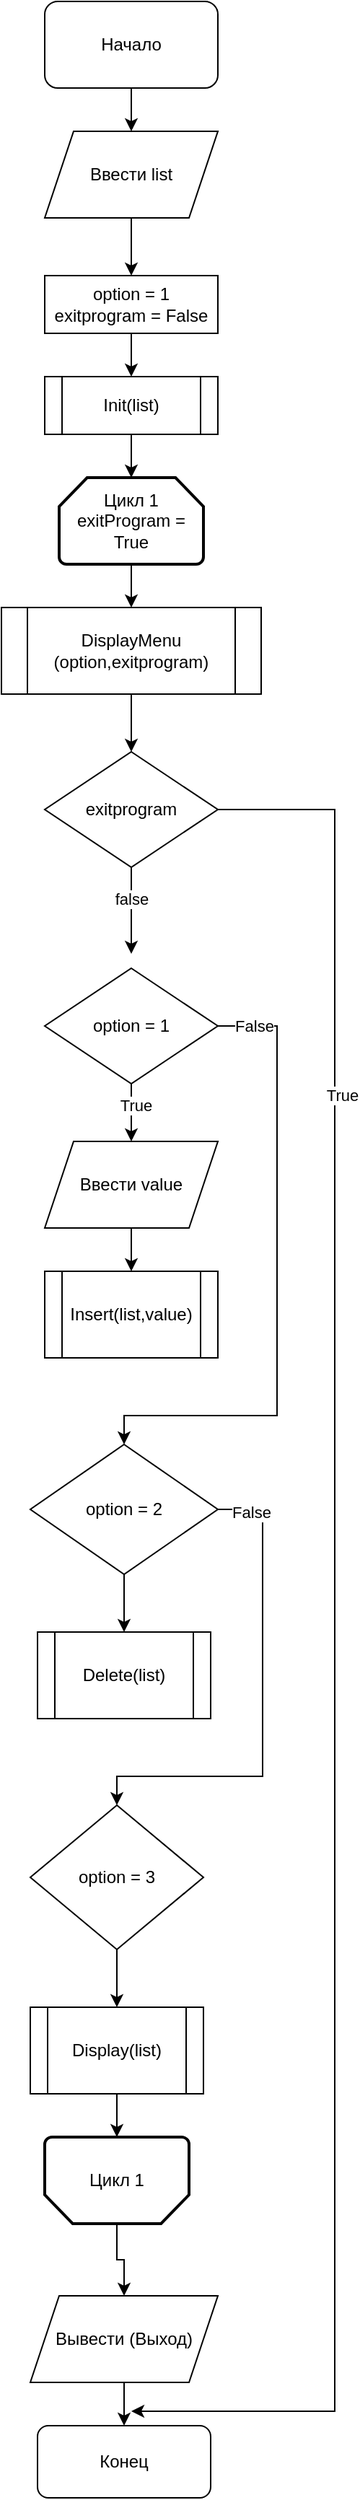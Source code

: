 <mxfile version="26.1.1">
  <diagram name="Страница — 1" id="hi3maOYxdtd5-xxtNOdB">
    <mxGraphModel dx="1114" dy="600" grid="1" gridSize="10" guides="1" tooltips="1" connect="1" arrows="1" fold="1" page="1" pageScale="1" pageWidth="827" pageHeight="1169" math="0" shadow="0">
      <root>
        <mxCell id="0" />
        <mxCell id="1" parent="0" />
        <mxCell id="aCRJITWJ9ehhxMidwkCk-117" style="edgeStyle=orthogonalEdgeStyle;rounded=0;orthogonalLoop=1;jettySize=auto;html=1;" edge="1" parent="1" source="aCRJITWJ9ehhxMidwkCk-116" target="aCRJITWJ9ehhxMidwkCk-118">
          <mxGeometry relative="1" as="geometry">
            <mxPoint x="390" y="130" as="targetPoint" />
          </mxGeometry>
        </mxCell>
        <mxCell id="aCRJITWJ9ehhxMidwkCk-116" value="Начало" style="rounded=1;whiteSpace=wrap;html=1;" vertex="1" parent="1">
          <mxGeometry x="330" y="10" width="120" height="60" as="geometry" />
        </mxCell>
        <mxCell id="aCRJITWJ9ehhxMidwkCk-119" style="edgeStyle=orthogonalEdgeStyle;rounded=0;orthogonalLoop=1;jettySize=auto;html=1;" edge="1" parent="1" source="aCRJITWJ9ehhxMidwkCk-118" target="aCRJITWJ9ehhxMidwkCk-120">
          <mxGeometry relative="1" as="geometry">
            <mxPoint x="390" y="200" as="targetPoint" />
          </mxGeometry>
        </mxCell>
        <mxCell id="aCRJITWJ9ehhxMidwkCk-118" value="Ввести list" style="shape=parallelogram;perimeter=parallelogramPerimeter;whiteSpace=wrap;html=1;fixedSize=1;" vertex="1" parent="1">
          <mxGeometry x="330" y="100" width="120" height="60" as="geometry" />
        </mxCell>
        <mxCell id="aCRJITWJ9ehhxMidwkCk-121" style="edgeStyle=orthogonalEdgeStyle;rounded=0;orthogonalLoop=1;jettySize=auto;html=1;" edge="1" parent="1" source="aCRJITWJ9ehhxMidwkCk-120" target="aCRJITWJ9ehhxMidwkCk-122">
          <mxGeometry relative="1" as="geometry">
            <mxPoint x="390" y="270" as="targetPoint" />
          </mxGeometry>
        </mxCell>
        <mxCell id="aCRJITWJ9ehhxMidwkCk-120" value="option = 1&lt;div&gt;exitprogram = False&lt;/div&gt;" style="rounded=0;whiteSpace=wrap;html=1;" vertex="1" parent="1">
          <mxGeometry x="330" y="200" width="120" height="40" as="geometry" />
        </mxCell>
        <mxCell id="aCRJITWJ9ehhxMidwkCk-123" style="edgeStyle=orthogonalEdgeStyle;rounded=0;orthogonalLoop=1;jettySize=auto;html=1;" edge="1" parent="1" source="aCRJITWJ9ehhxMidwkCk-122" target="aCRJITWJ9ehhxMidwkCk-124">
          <mxGeometry relative="1" as="geometry">
            <mxPoint x="390" y="370" as="targetPoint" />
          </mxGeometry>
        </mxCell>
        <mxCell id="aCRJITWJ9ehhxMidwkCk-122" value="Init(list)" style="shape=process;whiteSpace=wrap;html=1;backgroundOutline=1;" vertex="1" parent="1">
          <mxGeometry x="330" y="270" width="120" height="40" as="geometry" />
        </mxCell>
        <mxCell id="aCRJITWJ9ehhxMidwkCk-125" style="edgeStyle=orthogonalEdgeStyle;rounded=0;orthogonalLoop=1;jettySize=auto;html=1;" edge="1" parent="1" source="aCRJITWJ9ehhxMidwkCk-124" target="aCRJITWJ9ehhxMidwkCk-126">
          <mxGeometry relative="1" as="geometry">
            <mxPoint x="390" y="440" as="targetPoint" />
          </mxGeometry>
        </mxCell>
        <mxCell id="aCRJITWJ9ehhxMidwkCk-124" value="Цикл 1&lt;div&gt;exitProgram = True&lt;/div&gt;" style="strokeWidth=2;html=1;shape=mxgraph.flowchart.loop_limit;whiteSpace=wrap;" vertex="1" parent="1">
          <mxGeometry x="340" y="340" width="100" height="60" as="geometry" />
        </mxCell>
        <mxCell id="aCRJITWJ9ehhxMidwkCk-127" style="edgeStyle=orthogonalEdgeStyle;rounded=0;orthogonalLoop=1;jettySize=auto;html=1;" edge="1" parent="1" source="aCRJITWJ9ehhxMidwkCk-126" target="aCRJITWJ9ehhxMidwkCk-128">
          <mxGeometry relative="1" as="geometry">
            <mxPoint x="390" y="550" as="targetPoint" />
          </mxGeometry>
        </mxCell>
        <mxCell id="aCRJITWJ9ehhxMidwkCk-126" value="DisplayMenu&lt;div&gt;(option,exitprogram)&lt;/div&gt;" style="shape=process;whiteSpace=wrap;html=1;backgroundOutline=1;" vertex="1" parent="1">
          <mxGeometry x="300" y="430" width="180" height="60" as="geometry" />
        </mxCell>
        <mxCell id="aCRJITWJ9ehhxMidwkCk-129" style="edgeStyle=orthogonalEdgeStyle;rounded=0;orthogonalLoop=1;jettySize=auto;html=1;" edge="1" parent="1" source="aCRJITWJ9ehhxMidwkCk-128">
          <mxGeometry relative="1" as="geometry">
            <mxPoint x="390" y="670" as="targetPoint" />
          </mxGeometry>
        </mxCell>
        <mxCell id="aCRJITWJ9ehhxMidwkCk-130" value="false" style="edgeLabel;html=1;align=center;verticalAlign=middle;resizable=0;points=[];" vertex="1" connectable="0" parent="aCRJITWJ9ehhxMidwkCk-129">
          <mxGeometry x="-0.273" relative="1" as="geometry">
            <mxPoint as="offset" />
          </mxGeometry>
        </mxCell>
        <mxCell id="aCRJITWJ9ehhxMidwkCk-131" style="edgeStyle=orthogonalEdgeStyle;rounded=0;orthogonalLoop=1;jettySize=auto;html=1;" edge="1" parent="1" source="aCRJITWJ9ehhxMidwkCk-128">
          <mxGeometry relative="1" as="geometry">
            <mxPoint x="390" y="1680" as="targetPoint" />
            <Array as="points">
              <mxPoint x="531" y="570" />
            </Array>
          </mxGeometry>
        </mxCell>
        <mxCell id="aCRJITWJ9ehhxMidwkCk-132" value="True" style="edgeLabel;html=1;align=center;verticalAlign=middle;resizable=0;points=[];" vertex="1" connectable="0" parent="aCRJITWJ9ehhxMidwkCk-131">
          <mxGeometry x="-0.581" y="5" relative="1" as="geometry">
            <mxPoint as="offset" />
          </mxGeometry>
        </mxCell>
        <mxCell id="aCRJITWJ9ehhxMidwkCk-128" value="exitprogram" style="rhombus;whiteSpace=wrap;html=1;" vertex="1" parent="1">
          <mxGeometry x="330" y="530" width="120" height="80" as="geometry" />
        </mxCell>
        <mxCell id="aCRJITWJ9ehhxMidwkCk-136" style="edgeStyle=orthogonalEdgeStyle;rounded=0;orthogonalLoop=1;jettySize=auto;html=1;" edge="1" parent="1" source="aCRJITWJ9ehhxMidwkCk-134" target="aCRJITWJ9ehhxMidwkCk-137">
          <mxGeometry relative="1" as="geometry">
            <mxPoint x="390" y="820" as="targetPoint" />
          </mxGeometry>
        </mxCell>
        <mxCell id="aCRJITWJ9ehhxMidwkCk-140" value="True" style="edgeLabel;html=1;align=center;verticalAlign=middle;resizable=0;points=[];" vertex="1" connectable="0" parent="aCRJITWJ9ehhxMidwkCk-136">
          <mxGeometry x="-0.25" y="3" relative="1" as="geometry">
            <mxPoint as="offset" />
          </mxGeometry>
        </mxCell>
        <mxCell id="aCRJITWJ9ehhxMidwkCk-141" style="edgeStyle=orthogonalEdgeStyle;rounded=0;orthogonalLoop=1;jettySize=auto;html=1;" edge="1" parent="1" source="aCRJITWJ9ehhxMidwkCk-134" target="aCRJITWJ9ehhxMidwkCk-143">
          <mxGeometry relative="1" as="geometry">
            <mxPoint x="400" y="1000" as="targetPoint" />
            <Array as="points">
              <mxPoint x="491" y="720" />
              <mxPoint x="491" y="990" />
            </Array>
          </mxGeometry>
        </mxCell>
        <mxCell id="aCRJITWJ9ehhxMidwkCk-142" value="False" style="edgeLabel;html=1;align=center;verticalAlign=middle;resizable=0;points=[];" vertex="1" connectable="0" parent="aCRJITWJ9ehhxMidwkCk-141">
          <mxGeometry x="-0.888" relative="1" as="geometry">
            <mxPoint as="offset" />
          </mxGeometry>
        </mxCell>
        <mxCell id="aCRJITWJ9ehhxMidwkCk-134" value="option = 1" style="rhombus;whiteSpace=wrap;html=1;" vertex="1" parent="1">
          <mxGeometry x="330" y="680" width="120" height="80" as="geometry" />
        </mxCell>
        <mxCell id="aCRJITWJ9ehhxMidwkCk-138" style="edgeStyle=orthogonalEdgeStyle;rounded=0;orthogonalLoop=1;jettySize=auto;html=1;" edge="1" parent="1" source="aCRJITWJ9ehhxMidwkCk-137" target="aCRJITWJ9ehhxMidwkCk-139">
          <mxGeometry relative="1" as="geometry">
            <mxPoint x="390" y="900" as="targetPoint" />
          </mxGeometry>
        </mxCell>
        <mxCell id="aCRJITWJ9ehhxMidwkCk-137" value="Ввести value" style="shape=parallelogram;perimeter=parallelogramPerimeter;whiteSpace=wrap;html=1;fixedSize=1;" vertex="1" parent="1">
          <mxGeometry x="330" y="800" width="120" height="60" as="geometry" />
        </mxCell>
        <mxCell id="aCRJITWJ9ehhxMidwkCk-139" value="Insert(list,value)" style="shape=process;whiteSpace=wrap;html=1;backgroundOutline=1;" vertex="1" parent="1">
          <mxGeometry x="330" y="890" width="120" height="60" as="geometry" />
        </mxCell>
        <mxCell id="aCRJITWJ9ehhxMidwkCk-144" style="edgeStyle=orthogonalEdgeStyle;rounded=0;orthogonalLoop=1;jettySize=auto;html=1;" edge="1" parent="1" source="aCRJITWJ9ehhxMidwkCk-143" target="aCRJITWJ9ehhxMidwkCk-145">
          <mxGeometry relative="1" as="geometry">
            <mxPoint x="385" y="1140" as="targetPoint" />
          </mxGeometry>
        </mxCell>
        <mxCell id="aCRJITWJ9ehhxMidwkCk-146" style="edgeStyle=orthogonalEdgeStyle;rounded=0;orthogonalLoop=1;jettySize=auto;html=1;" edge="1" parent="1" source="aCRJITWJ9ehhxMidwkCk-143" target="aCRJITWJ9ehhxMidwkCk-149">
          <mxGeometry relative="1" as="geometry">
            <mxPoint x="380" y="1280" as="targetPoint" />
            <Array as="points">
              <mxPoint x="481" y="1055" />
              <mxPoint x="481" y="1240" />
            </Array>
          </mxGeometry>
        </mxCell>
        <mxCell id="aCRJITWJ9ehhxMidwkCk-147" value="False" style="edgeLabel;html=1;align=center;verticalAlign=middle;resizable=0;points=[];" vertex="1" connectable="0" parent="aCRJITWJ9ehhxMidwkCk-146">
          <mxGeometry x="-0.865" y="-2" relative="1" as="geometry">
            <mxPoint as="offset" />
          </mxGeometry>
        </mxCell>
        <mxCell id="aCRJITWJ9ehhxMidwkCk-143" value="option = 2" style="rhombus;whiteSpace=wrap;html=1;" vertex="1" parent="1">
          <mxGeometry x="320" y="1010" width="130" height="90" as="geometry" />
        </mxCell>
        <mxCell id="aCRJITWJ9ehhxMidwkCk-145" value="Delete(list)" style="shape=process;whiteSpace=wrap;html=1;backgroundOutline=1;" vertex="1" parent="1">
          <mxGeometry x="325" y="1140" width="120" height="60" as="geometry" />
        </mxCell>
        <mxCell id="aCRJITWJ9ehhxMidwkCk-151" style="edgeStyle=orthogonalEdgeStyle;rounded=0;orthogonalLoop=1;jettySize=auto;html=1;" edge="1" parent="1" source="aCRJITWJ9ehhxMidwkCk-148" target="aCRJITWJ9ehhxMidwkCk-152">
          <mxGeometry relative="1" as="geometry">
            <mxPoint x="380" y="1520" as="targetPoint" />
          </mxGeometry>
        </mxCell>
        <mxCell id="aCRJITWJ9ehhxMidwkCk-148" value="Display(list)" style="shape=process;whiteSpace=wrap;html=1;backgroundOutline=1;" vertex="1" parent="1">
          <mxGeometry x="320" y="1400" width="120" height="60" as="geometry" />
        </mxCell>
        <mxCell id="aCRJITWJ9ehhxMidwkCk-150" style="edgeStyle=orthogonalEdgeStyle;rounded=0;orthogonalLoop=1;jettySize=auto;html=1;entryX=0.5;entryY=0;entryDx=0;entryDy=0;" edge="1" parent="1" source="aCRJITWJ9ehhxMidwkCk-149" target="aCRJITWJ9ehhxMidwkCk-148">
          <mxGeometry relative="1" as="geometry" />
        </mxCell>
        <mxCell id="aCRJITWJ9ehhxMidwkCk-149" value="option = 3" style="rhombus;whiteSpace=wrap;html=1;" vertex="1" parent="1">
          <mxGeometry x="320" y="1260" width="120" height="100" as="geometry" />
        </mxCell>
        <mxCell id="aCRJITWJ9ehhxMidwkCk-153" style="edgeStyle=orthogonalEdgeStyle;rounded=0;orthogonalLoop=1;jettySize=auto;html=1;" edge="1" parent="1" source="aCRJITWJ9ehhxMidwkCk-152" target="aCRJITWJ9ehhxMidwkCk-154">
          <mxGeometry relative="1" as="geometry">
            <mxPoint x="380" y="1600" as="targetPoint" />
          </mxGeometry>
        </mxCell>
        <mxCell id="aCRJITWJ9ehhxMidwkCk-152" value="Цикл 1" style="strokeWidth=2;html=1;shape=mxgraph.flowchart.loop_limit;whiteSpace=wrap;direction=west;" vertex="1" parent="1">
          <mxGeometry x="330" y="1490" width="100" height="60" as="geometry" />
        </mxCell>
        <mxCell id="aCRJITWJ9ehhxMidwkCk-157" style="edgeStyle=orthogonalEdgeStyle;rounded=0;orthogonalLoop=1;jettySize=auto;html=1;" edge="1" parent="1" source="aCRJITWJ9ehhxMidwkCk-154" target="aCRJITWJ9ehhxMidwkCk-158">
          <mxGeometry relative="1" as="geometry">
            <mxPoint x="385" y="1700" as="targetPoint" />
          </mxGeometry>
        </mxCell>
        <mxCell id="aCRJITWJ9ehhxMidwkCk-154" value="Вывести (Выход)" style="shape=parallelogram;perimeter=parallelogramPerimeter;whiteSpace=wrap;html=1;fixedSize=1;" vertex="1" parent="1">
          <mxGeometry x="320" y="1600" width="130" height="60" as="geometry" />
        </mxCell>
        <mxCell id="aCRJITWJ9ehhxMidwkCk-158" value="Конец" style="rounded=1;whiteSpace=wrap;html=1;" vertex="1" parent="1">
          <mxGeometry x="325" y="1690" width="120" height="50" as="geometry" />
        </mxCell>
      </root>
    </mxGraphModel>
  </diagram>
</mxfile>
